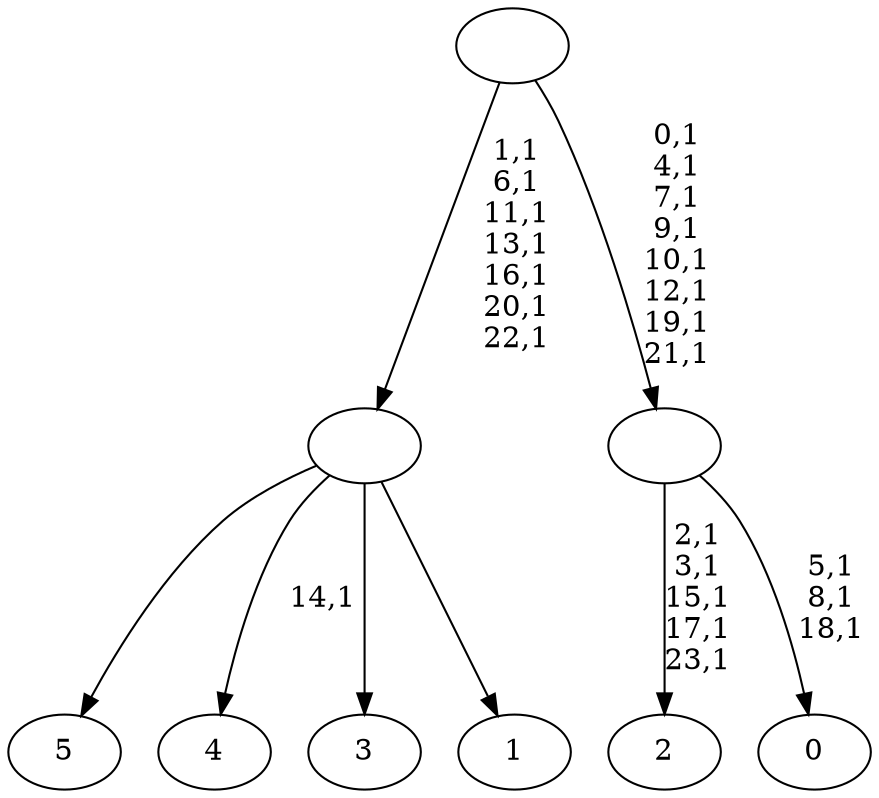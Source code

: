 digraph T {
	30 [label="5"]
	29 [label="4"]
	27 [label="3"]
	26 [label="2"]
	20 [label="1"]
	19 [label=""]
	12 [label="0"]
	8 [label=""]
	0 [label=""]
	19 -> 29 [label="14,1"]
	19 -> 30 [label=""]
	19 -> 27 [label=""]
	19 -> 20 [label=""]
	8 -> 12 [label="5,1\n8,1\n18,1"]
	8 -> 26 [label="2,1\n3,1\n15,1\n17,1\n23,1"]
	0 -> 8 [label="0,1\n4,1\n7,1\n9,1\n10,1\n12,1\n19,1\n21,1"]
	0 -> 19 [label="1,1\n6,1\n11,1\n13,1\n16,1\n20,1\n22,1"]
}
